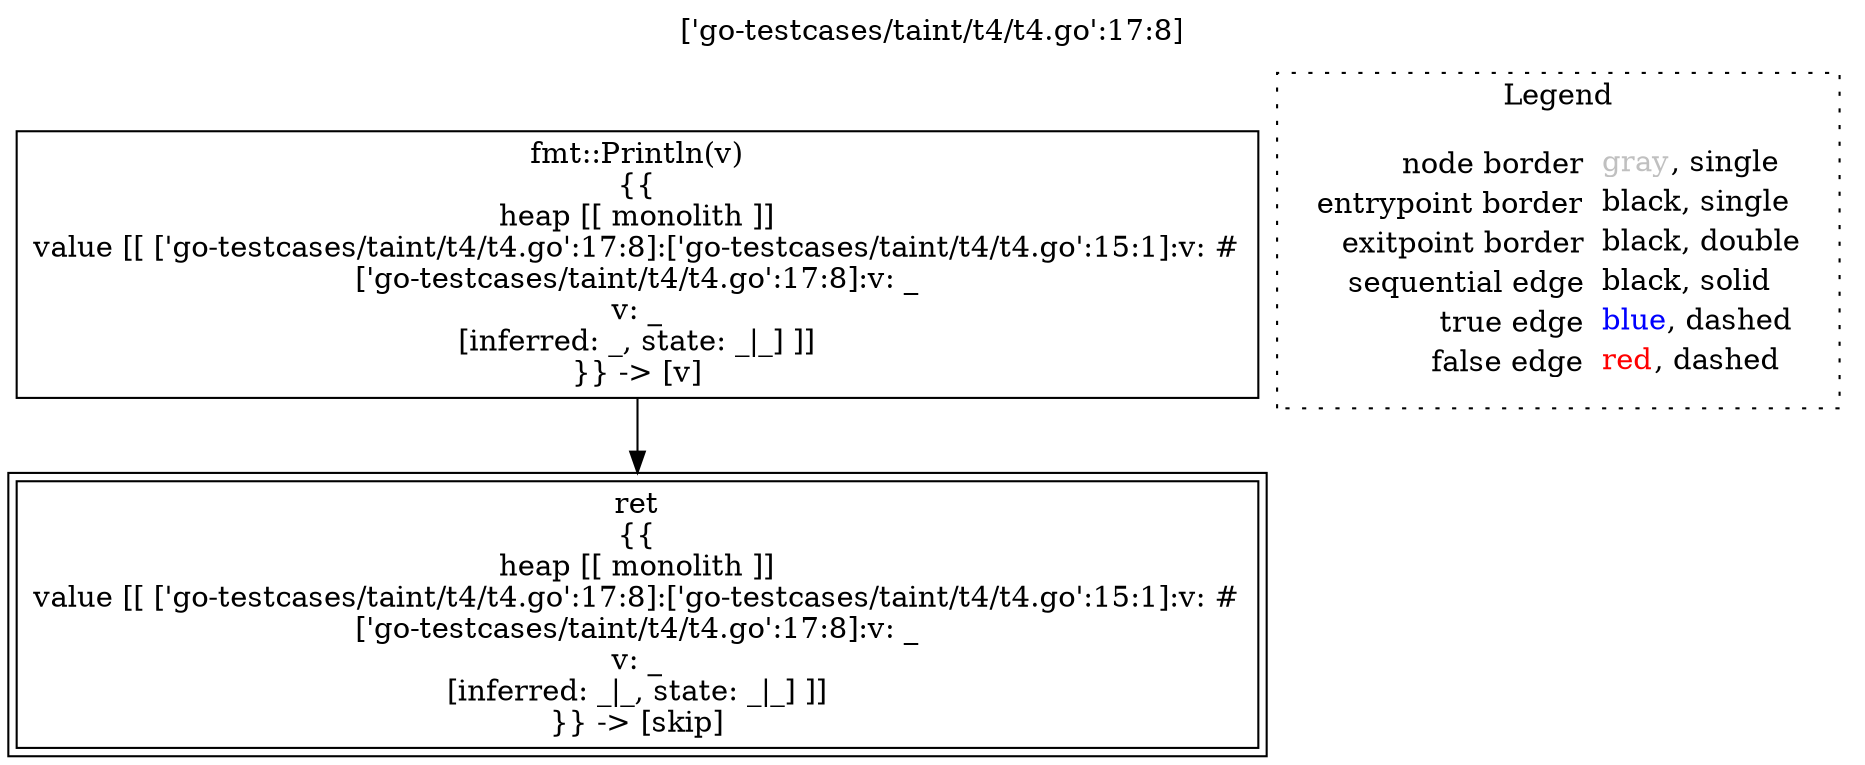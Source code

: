 digraph {
	labelloc="t";
	label="['go-testcases/taint/t4/t4.go':17:8]";
	"node0" [shape="rect",color="black",label=<fmt::Println(v)<BR/>{{<BR/>heap [[ monolith ]]<BR/>value [[ ['go-testcases/taint/t4/t4.go':17:8]:['go-testcases/taint/t4/t4.go':15:1]:v: #<BR/>['go-testcases/taint/t4/t4.go':17:8]:v: _<BR/>v: _<BR/>[inferred: _, state: _|_] ]]<BR/>}} -&gt; [v]>];
	"node1" [shape="rect",color="black",peripheries="2",label=<ret<BR/>{{<BR/>heap [[ monolith ]]<BR/>value [[ ['go-testcases/taint/t4/t4.go':17:8]:['go-testcases/taint/t4/t4.go':15:1]:v: #<BR/>['go-testcases/taint/t4/t4.go':17:8]:v: _<BR/>v: _<BR/>[inferred: _|_, state: _|_] ]]<BR/>}} -&gt; [skip]>];
	"node0" -> "node1" [color="black"];
subgraph cluster_legend {
	label="Legend";
	style=dotted;
	node [shape=plaintext];
	"legend" [label=<<table border="0" cellpadding="2" cellspacing="0" cellborder="0"><tr><td align="right">node border&nbsp;</td><td align="left"><font color="gray">gray</font>, single</td></tr><tr><td align="right">entrypoint border&nbsp;</td><td align="left"><font color="black">black</font>, single</td></tr><tr><td align="right">exitpoint border&nbsp;</td><td align="left"><font color="black">black</font>, double</td></tr><tr><td align="right">sequential edge&nbsp;</td><td align="left"><font color="black">black</font>, solid</td></tr><tr><td align="right">true edge&nbsp;</td><td align="left"><font color="blue">blue</font>, dashed</td></tr><tr><td align="right">false edge&nbsp;</td><td align="left"><font color="red">red</font>, dashed</td></tr></table>>];
}

}
